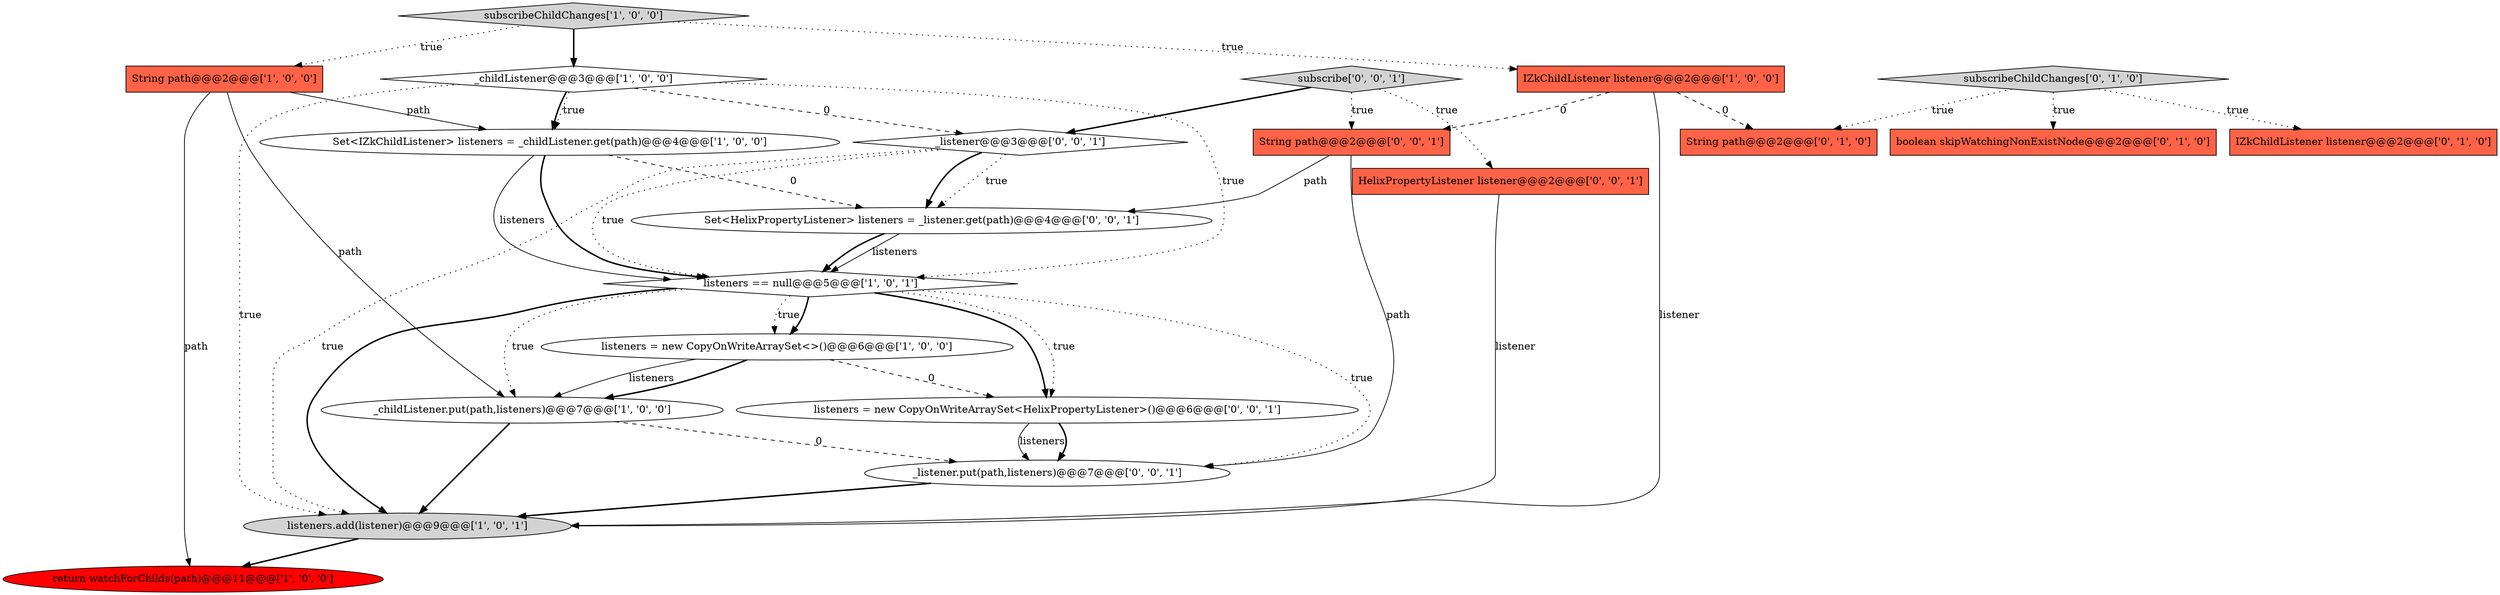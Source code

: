 digraph {
2 [style = filled, label = "Set<IZkChildListener> listeners = _childListener.get(path)@@@4@@@['1', '0', '0']", fillcolor = white, shape = ellipse image = "AAA0AAABBB1BBB"];
12 [style = filled, label = "String path@@@2@@@['0', '1', '0']", fillcolor = tomato, shape = box image = "AAA1AAABBB2BBB"];
9 [style = filled, label = "listeners == null@@@5@@@['1', '0', '1']", fillcolor = white, shape = diamond image = "AAA0AAABBB1BBB"];
8 [style = filled, label = "IZkChildListener listener@@@2@@@['1', '0', '0']", fillcolor = tomato, shape = box image = "AAA1AAABBB1BBB"];
6 [style = filled, label = "return watchForChilds(path)@@@11@@@['1', '0', '0']", fillcolor = red, shape = ellipse image = "AAA1AAABBB1BBB"];
10 [style = filled, label = "boolean skipWatchingNonExistNode@@@2@@@['0', '1', '0']", fillcolor = tomato, shape = box image = "AAA0AAABBB2BBB"];
19 [style = filled, label = "Set<HelixPropertyListener> listeners = _listener.get(path)@@@4@@@['0', '0', '1']", fillcolor = white, shape = ellipse image = "AAA0AAABBB3BBB"];
14 [style = filled, label = "_listener.put(path,listeners)@@@7@@@['0', '0', '1']", fillcolor = white, shape = ellipse image = "AAA0AAABBB3BBB"];
18 [style = filled, label = "_listener@@@3@@@['0', '0', '1']", fillcolor = white, shape = diamond image = "AAA0AAABBB3BBB"];
3 [style = filled, label = "String path@@@2@@@['1', '0', '0']", fillcolor = tomato, shape = box image = "AAA0AAABBB1BBB"];
17 [style = filled, label = "String path@@@2@@@['0', '0', '1']", fillcolor = tomato, shape = box image = "AAA0AAABBB3BBB"];
16 [style = filled, label = "HelixPropertyListener listener@@@2@@@['0', '0', '1']", fillcolor = tomato, shape = box image = "AAA0AAABBB3BBB"];
11 [style = filled, label = "IZkChildListener listener@@@2@@@['0', '1', '0']", fillcolor = tomato, shape = box image = "AAA0AAABBB2BBB"];
1 [style = filled, label = "_childListener@@@3@@@['1', '0', '0']", fillcolor = white, shape = diamond image = "AAA0AAABBB1BBB"];
4 [style = filled, label = "_childListener.put(path,listeners)@@@7@@@['1', '0', '0']", fillcolor = white, shape = ellipse image = "AAA0AAABBB1BBB"];
5 [style = filled, label = "listeners.add(listener)@@@9@@@['1', '0', '1']", fillcolor = lightgray, shape = ellipse image = "AAA0AAABBB1BBB"];
20 [style = filled, label = "listeners = new CopyOnWriteArraySet<HelixPropertyListener>()@@@6@@@['0', '0', '1']", fillcolor = white, shape = ellipse image = "AAA0AAABBB3BBB"];
15 [style = filled, label = "subscribe['0', '0', '1']", fillcolor = lightgray, shape = diamond image = "AAA0AAABBB3BBB"];
13 [style = filled, label = "subscribeChildChanges['0', '1', '0']", fillcolor = lightgray, shape = diamond image = "AAA0AAABBB2BBB"];
0 [style = filled, label = "listeners = new CopyOnWriteArraySet<>()@@@6@@@['1', '0', '0']", fillcolor = white, shape = ellipse image = "AAA0AAABBB1BBB"];
7 [style = filled, label = "subscribeChildChanges['1', '0', '0']", fillcolor = lightgray, shape = diamond image = "AAA0AAABBB1BBB"];
3->2 [style = solid, label="path"];
9->0 [style = dotted, label="true"];
7->1 [style = bold, label=""];
2->19 [style = dashed, label="0"];
9->0 [style = bold, label=""];
17->19 [style = solid, label="path"];
13->12 [style = dotted, label="true"];
20->14 [style = solid, label="listeners"];
3->4 [style = solid, label="path"];
0->4 [style = solid, label="listeners"];
18->19 [style = dotted, label="true"];
18->19 [style = bold, label=""];
8->12 [style = dashed, label="0"];
9->20 [style = bold, label=""];
20->14 [style = bold, label=""];
1->18 [style = dashed, label="0"];
16->5 [style = solid, label="listener"];
2->9 [style = bold, label=""];
15->16 [style = dotted, label="true"];
13->10 [style = dotted, label="true"];
0->20 [style = dashed, label="0"];
2->9 [style = solid, label="listeners"];
15->18 [style = bold, label=""];
9->14 [style = dotted, label="true"];
15->17 [style = dotted, label="true"];
19->9 [style = solid, label="listeners"];
5->6 [style = bold, label=""];
19->9 [style = bold, label=""];
7->3 [style = dotted, label="true"];
0->4 [style = bold, label=""];
1->9 [style = dotted, label="true"];
17->14 [style = solid, label="path"];
18->9 [style = dotted, label="true"];
9->20 [style = dotted, label="true"];
9->5 [style = bold, label=""];
9->4 [style = dotted, label="true"];
8->17 [style = dashed, label="0"];
13->11 [style = dotted, label="true"];
4->14 [style = dashed, label="0"];
18->5 [style = dotted, label="true"];
1->2 [style = bold, label=""];
1->2 [style = dotted, label="true"];
7->8 [style = dotted, label="true"];
8->5 [style = solid, label="listener"];
4->5 [style = bold, label=""];
1->5 [style = dotted, label="true"];
3->6 [style = solid, label="path"];
14->5 [style = bold, label=""];
}
